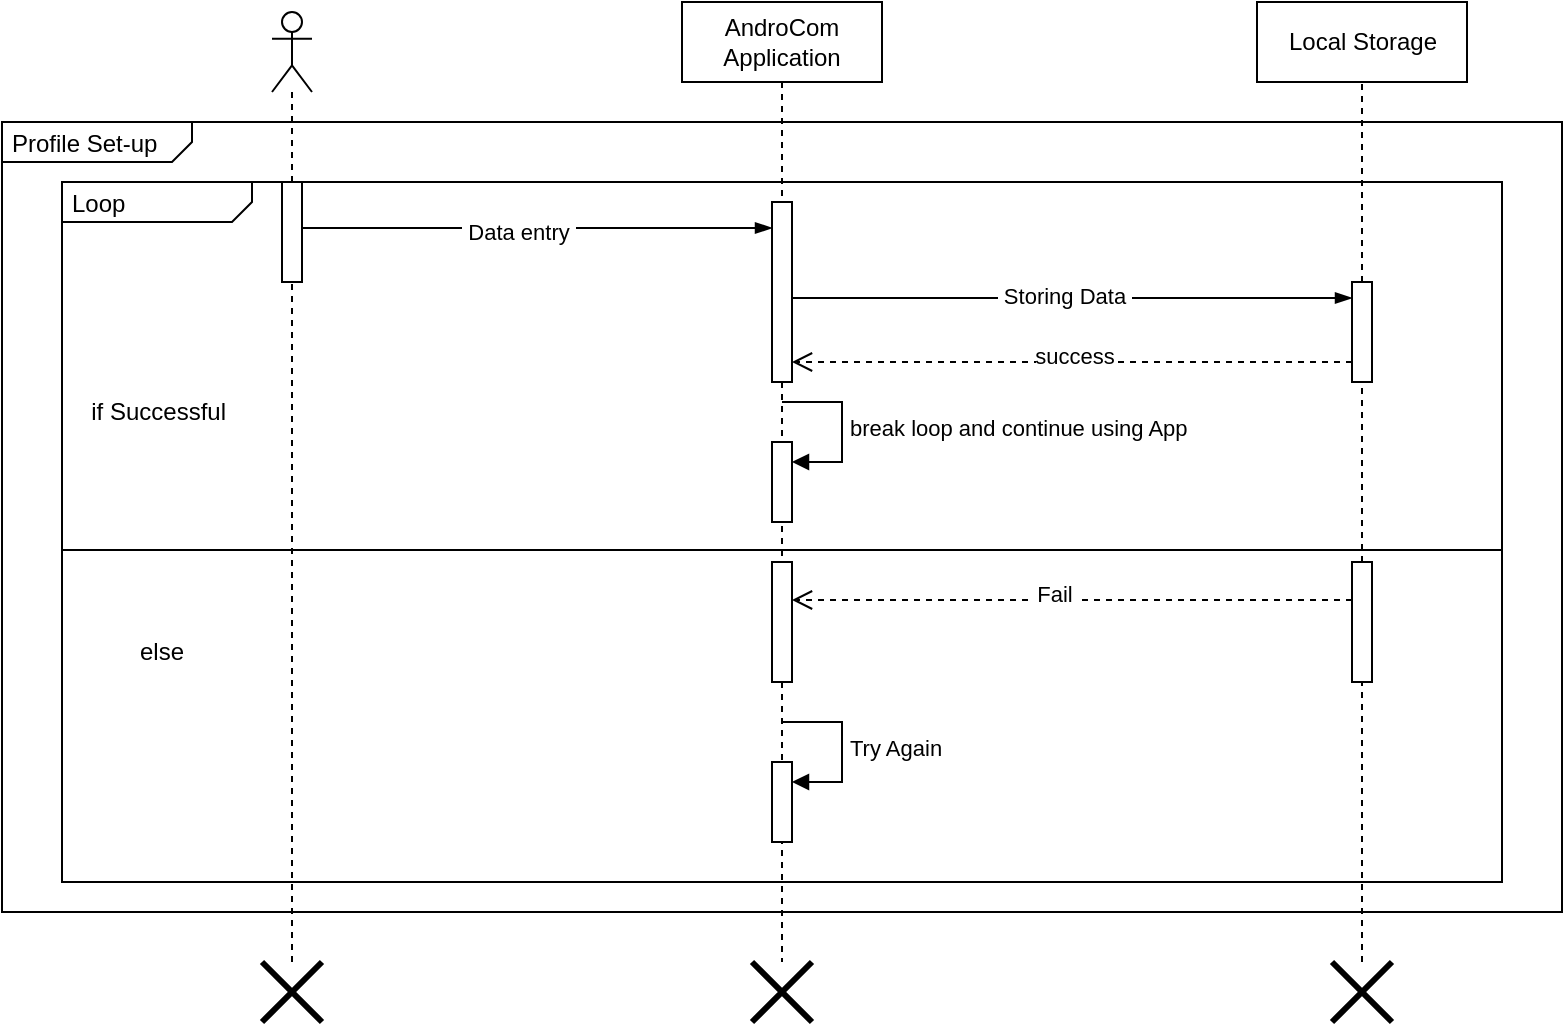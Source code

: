 <mxfile version="22.0.8" type="device">
  <diagram name="Page-1" id="2YBvvXClWsGukQMizWep">
    <mxGraphModel dx="977" dy="577" grid="1" gridSize="10" guides="1" tooltips="1" connect="1" arrows="1" fold="1" page="1" pageScale="1" pageWidth="850" pageHeight="1100" math="0" shadow="0">
      <root>
        <mxCell id="0" />
        <mxCell id="1" parent="0" />
        <mxCell id="bUbZ-e89j6tAC8CVxlZ--16" value="AndroCom&lt;br&gt;Application" style="shape=umlLifeline;perimeter=lifelinePerimeter;whiteSpace=wrap;html=1;container=1;dropTarget=0;collapsible=0;recursiveResize=0;outlineConnect=0;portConstraint=eastwest;newEdgeStyle={&quot;edgeStyle&quot;:&quot;elbowEdgeStyle&quot;,&quot;elbow&quot;:&quot;vertical&quot;,&quot;curved&quot;:0,&quot;rounded&quot;:0};" parent="1" vertex="1">
          <mxGeometry x="375" y="80" width="100" height="480" as="geometry" />
        </mxCell>
        <mxCell id="bUbZ-e89j6tAC8CVxlZ--36" value="" style="html=1;points=[[0,0,0,0,5],[0,1,0,0,-5],[1,0,0,0,5],[1,1,0,0,-5]];perimeter=orthogonalPerimeter;outlineConnect=0;targetShapes=umlLifeline;portConstraint=eastwest;newEdgeStyle={&quot;curved&quot;:0,&quot;rounded&quot;:0};" parent="bUbZ-e89j6tAC8CVxlZ--16" vertex="1">
          <mxGeometry x="45" y="100" width="10" height="90" as="geometry" />
        </mxCell>
        <mxCell id="Kf2tS1usBAQeKIj0hVRh-18" value="" style="html=1;points=[[0,0,0,0,5],[0,1,0,0,-5],[1,0,0,0,5],[1,1,0,0,-5]];perimeter=orthogonalPerimeter;outlineConnect=0;targetShapes=umlLifeline;portConstraint=eastwest;newEdgeStyle={&quot;curved&quot;:0,&quot;rounded&quot;:0};" parent="bUbZ-e89j6tAC8CVxlZ--16" vertex="1">
          <mxGeometry x="45" y="220" width="10" height="40" as="geometry" />
        </mxCell>
        <mxCell id="Kf2tS1usBAQeKIj0hVRh-19" value="break loop and continue using App" style="html=1;align=left;spacingLeft=2;endArrow=block;rounded=0;edgeStyle=orthogonalEdgeStyle;curved=0;rounded=0;" parent="bUbZ-e89j6tAC8CVxlZ--16" target="Kf2tS1usBAQeKIj0hVRh-18" edge="1">
          <mxGeometry x="0.012" relative="1" as="geometry">
            <mxPoint x="50" y="200" as="sourcePoint" />
            <Array as="points">
              <mxPoint x="80" y="230" />
            </Array>
            <mxPoint as="offset" />
          </mxGeometry>
        </mxCell>
        <mxCell id="Kf2tS1usBAQeKIj0hVRh-24" value="" style="html=1;points=[[0,0,0,0,5],[0,1,0,0,-5],[1,0,0,0,5],[1,1,0,0,-5]];perimeter=orthogonalPerimeter;outlineConnect=0;targetShapes=umlLifeline;portConstraint=eastwest;newEdgeStyle={&quot;curved&quot;:0,&quot;rounded&quot;:0};" parent="bUbZ-e89j6tAC8CVxlZ--16" vertex="1">
          <mxGeometry x="45" y="280" width="10" height="60" as="geometry" />
        </mxCell>
        <mxCell id="Kf2tS1usBAQeKIj0hVRh-29" value="" style="html=1;points=[[0,0,0,0,5],[0,1,0,0,-5],[1,0,0,0,5],[1,1,0,0,-5]];perimeter=orthogonalPerimeter;outlineConnect=0;targetShapes=umlLifeline;portConstraint=eastwest;newEdgeStyle={&quot;curved&quot;:0,&quot;rounded&quot;:0};" parent="bUbZ-e89j6tAC8CVxlZ--16" vertex="1">
          <mxGeometry x="45" y="380" width="10" height="40" as="geometry" />
        </mxCell>
        <mxCell id="Kf2tS1usBAQeKIj0hVRh-30" value="Try Again" style="html=1;align=left;spacingLeft=2;endArrow=block;rounded=0;edgeStyle=orthogonalEdgeStyle;curved=0;rounded=0;" parent="bUbZ-e89j6tAC8CVxlZ--16" target="Kf2tS1usBAQeKIj0hVRh-29" edge="1">
          <mxGeometry relative="1" as="geometry">
            <mxPoint x="50" y="360" as="sourcePoint" />
            <Array as="points">
              <mxPoint x="80" y="390" />
            </Array>
          </mxGeometry>
        </mxCell>
        <mxCell id="bUbZ-e89j6tAC8CVxlZ--27" value="" style="shape=umlLifeline;perimeter=lifelinePerimeter;whiteSpace=wrap;html=1;container=1;dropTarget=0;collapsible=0;recursiveResize=0;outlineConnect=0;portConstraint=eastwest;newEdgeStyle={&quot;curved&quot;:0,&quot;rounded&quot;:0};participant=umlActor;" parent="1" vertex="1">
          <mxGeometry x="170" y="85" width="20" height="475" as="geometry" />
        </mxCell>
        <mxCell id="bUbZ-e89j6tAC8CVxlZ--33" value="" style="html=1;points=[[0,0,0,0,5],[0,1,0,0,-5],[1,0,0,0,5],[1,1,0,0,-5]];perimeter=orthogonalPerimeter;outlineConnect=0;targetShapes=umlLifeline;portConstraint=eastwest;newEdgeStyle={&quot;curved&quot;:0,&quot;rounded&quot;:0};" parent="bUbZ-e89j6tAC8CVxlZ--27" vertex="1">
          <mxGeometry x="5" y="85" width="10" height="50" as="geometry" />
        </mxCell>
        <mxCell id="bUbZ-e89j6tAC8CVxlZ--37" value="" style="fontSize=12;html=1;endArrow=blockThin;endFill=1;rounded=0;entryX=0;entryY=0.16;entryDx=0;entryDy=0;entryPerimeter=0;" parent="1" target="bUbZ-e89j6tAC8CVxlZ--35" edge="1">
          <mxGeometry width="160" relative="1" as="geometry">
            <mxPoint x="430" y="228" as="sourcePoint" />
            <mxPoint x="740" y="228" as="targetPoint" />
          </mxGeometry>
        </mxCell>
        <mxCell id="bUbZ-e89j6tAC8CVxlZ--41" value="&amp;nbsp;Storing Data&amp;nbsp;" style="edgeLabel;html=1;align=center;verticalAlign=middle;resizable=0;points=[];" parent="bUbZ-e89j6tAC8CVxlZ--37" vertex="1" connectable="0">
          <mxGeometry x="-0.032" y="1" relative="1" as="geometry">
            <mxPoint as="offset" />
          </mxGeometry>
        </mxCell>
        <mxCell id="bUbZ-e89j6tAC8CVxlZ--38" value="" style="fontSize=12;html=1;endArrow=blockThin;endFill=1;rounded=0;" parent="1" edge="1">
          <mxGeometry width="160" relative="1" as="geometry">
            <mxPoint x="185" y="193" as="sourcePoint" />
            <mxPoint x="420" y="193" as="targetPoint" />
            <Array as="points">
              <mxPoint x="340" y="193" />
            </Array>
          </mxGeometry>
        </mxCell>
        <mxCell id="bUbZ-e89j6tAC8CVxlZ--40" value="&amp;nbsp;Data entry&amp;nbsp;" style="edgeLabel;html=1;align=center;verticalAlign=middle;resizable=0;points=[];" parent="bUbZ-e89j6tAC8CVxlZ--38" vertex="1" connectable="0">
          <mxGeometry x="-0.086" y="-2" relative="1" as="geometry">
            <mxPoint as="offset" />
          </mxGeometry>
        </mxCell>
        <mxCell id="bUbZ-e89j6tAC8CVxlZ--43" value="" style="html=1;verticalAlign=bottom;endArrow=open;dashed=1;endSize=8;curved=0;rounded=0;" parent="1" source="bUbZ-e89j6tAC8CVxlZ--35" edge="1">
          <mxGeometry x="-0.036" y="-4" relative="1" as="geometry">
            <mxPoint x="740" y="260" as="sourcePoint" />
            <mxPoint x="430" y="260" as="targetPoint" />
            <Array as="points">
              <mxPoint x="605" y="260" />
            </Array>
            <mxPoint as="offset" />
          </mxGeometry>
        </mxCell>
        <mxCell id="bUbZ-e89j6tAC8CVxlZ--44" value="success" style="edgeLabel;html=1;align=center;verticalAlign=middle;resizable=0;points=[];" parent="bUbZ-e89j6tAC8CVxlZ--43" vertex="1" connectable="0">
          <mxGeometry x="0.12" y="-3" relative="1" as="geometry">
            <mxPoint x="18" as="offset" />
          </mxGeometry>
        </mxCell>
        <mxCell id="bUbZ-e89j6tAC8CVxlZ--46" value="" style="html=1;verticalAlign=bottom;endArrow=open;dashed=1;endSize=8;curved=0;rounded=0;" parent="1" source="Kf2tS1usBAQeKIj0hVRh-20" edge="1">
          <mxGeometry x="-0.036" y="-4" relative="1" as="geometry">
            <mxPoint x="700" y="379" as="sourcePoint" />
            <mxPoint x="430" y="379" as="targetPoint" />
            <Array as="points" />
            <mxPoint as="offset" />
          </mxGeometry>
        </mxCell>
        <mxCell id="bUbZ-e89j6tAC8CVxlZ--47" value="&amp;nbsp;Fail&amp;nbsp;" style="edgeLabel;html=1;align=center;verticalAlign=middle;resizable=0;points=[];" parent="bUbZ-e89j6tAC8CVxlZ--46" vertex="1" connectable="0">
          <mxGeometry x="0.12" y="-3" relative="1" as="geometry">
            <mxPoint x="8" as="offset" />
          </mxGeometry>
        </mxCell>
        <mxCell id="bUbZ-e89j6tAC8CVxlZ--50" value="" style="shape=umlDestroy;whiteSpace=wrap;html=1;strokeWidth=3;targetShapes=umlLifeline;" parent="1" vertex="1">
          <mxGeometry x="165" y="560" width="30" height="30" as="geometry" />
        </mxCell>
        <mxCell id="bUbZ-e89j6tAC8CVxlZ--51" value="" style="shape=umlDestroy;whiteSpace=wrap;html=1;strokeWidth=3;targetShapes=umlLifeline;" parent="1" vertex="1">
          <mxGeometry x="700" y="560" width="30" height="30" as="geometry" />
        </mxCell>
        <mxCell id="bUbZ-e89j6tAC8CVxlZ--52" value="" style="shape=umlDestroy;whiteSpace=wrap;html=1;strokeWidth=3;targetShapes=umlLifeline;" parent="1" vertex="1">
          <mxGeometry x="410" y="560" width="30" height="30" as="geometry" />
        </mxCell>
        <mxCell id="bUbZ-e89j6tAC8CVxlZ--53" value="&lt;p style=&quot;margin:0px;margin-top:4px;margin-left:5px;text-align:left;&quot;&gt;Profile Set-up&amp;nbsp;&lt;br&gt;&lt;/p&gt;" style="html=1;shape=mxgraph.sysml.package;overflow=fill;labelX=95;align=left;spacingLeft=5;verticalAlign=top;spacingTop=-3;fillColor=none;" parent="1" vertex="1">
          <mxGeometry x="35" y="140" width="780" height="395" as="geometry" />
        </mxCell>
        <mxCell id="bUbZ-e89j6tAC8CVxlZ--64" value="if Successful&amp;nbsp;" style="text;html=1;strokeColor=none;fillColor=none;align=center;verticalAlign=middle;whiteSpace=wrap;rounded=0;" parent="1" vertex="1">
          <mxGeometry x="60" y="270" width="110" height="30" as="geometry" />
        </mxCell>
        <mxCell id="bUbZ-e89j6tAC8CVxlZ--65" value="else" style="text;html=1;strokeColor=none;fillColor=none;align=center;verticalAlign=middle;whiteSpace=wrap;rounded=0;" parent="1" vertex="1">
          <mxGeometry x="60" y="390" width="110" height="30" as="geometry" />
        </mxCell>
        <mxCell id="Kf2tS1usBAQeKIj0hVRh-6" value="" style="endArrow=none;dashed=1;html=1;strokeWidth=1;rounded=0;" parent="1" source="bUbZ-e89j6tAC8CVxlZ--35" target="cfWHpjNH2Blvnu2BDs40-2" edge="1">
          <mxGeometry width="50" height="50" relative="1" as="geometry">
            <mxPoint x="750" y="380" as="sourcePoint" />
            <mxPoint x="715" y="130" as="targetPoint" />
          </mxGeometry>
        </mxCell>
        <mxCell id="Kf2tS1usBAQeKIj0hVRh-9" value="" style="endArrow=none;dashed=1;html=1;strokeWidth=1;rounded=0;entryX=0.5;entryY=1;entryDx=0;entryDy=0;entryPerimeter=0;" parent="1" source="Kf2tS1usBAQeKIj0hVRh-20" target="bUbZ-e89j6tAC8CVxlZ--35" edge="1">
          <mxGeometry width="50" height="50" relative="1" as="geometry">
            <mxPoint x="750" y="470" as="sourcePoint" />
            <mxPoint x="750" y="130" as="targetPoint" />
          </mxGeometry>
        </mxCell>
        <mxCell id="bUbZ-e89j6tAC8CVxlZ--35" value="" style="html=1;points=[[0,0,0,0,5],[0,1,0,0,-5],[1,0,0,0,5],[1,1,0,0,-5]];perimeter=orthogonalPerimeter;outlineConnect=0;targetShapes=umlLifeline;portConstraint=eastwest;newEdgeStyle={&quot;curved&quot;:0,&quot;rounded&quot;:0};" parent="1" vertex="1">
          <mxGeometry x="710" y="220" width="10" height="50" as="geometry" />
        </mxCell>
        <mxCell id="Kf2tS1usBAQeKIj0hVRh-21" value="" style="endArrow=none;dashed=1;html=1;strokeWidth=1;rounded=0;entryX=0.5;entryY=1;entryDx=0;entryDy=0;entryPerimeter=0;" parent="1" target="Kf2tS1usBAQeKIj0hVRh-20" edge="1">
          <mxGeometry width="50" height="50" relative="1" as="geometry">
            <mxPoint x="715" y="560" as="sourcePoint" />
            <mxPoint x="750" y="270" as="targetPoint" />
          </mxGeometry>
        </mxCell>
        <mxCell id="Kf2tS1usBAQeKIj0hVRh-20" value="" style="html=1;points=[[0,0,0,0,5],[0,1,0,0,-5],[1,0,0,0,5],[1,1,0,0,-5]];perimeter=orthogonalPerimeter;outlineConnect=0;targetShapes=umlLifeline;portConstraint=eastwest;newEdgeStyle={&quot;curved&quot;:0,&quot;rounded&quot;:0};" parent="1" vertex="1">
          <mxGeometry x="710" y="360" width="10" height="60" as="geometry" />
        </mxCell>
        <mxCell id="Kf2tS1usBAQeKIj0hVRh-31" value="&lt;p style=&quot;margin:0px;margin-top:4px;margin-left:5px;text-align:left;&quot;&gt;Loop&lt;br&gt;&lt;/p&gt;" style="html=1;shape=mxgraph.sysml.package;overflow=fill;labelX=95;align=left;spacingLeft=5;verticalAlign=top;spacingTop=-3;fillColor=none;" parent="1" vertex="1">
          <mxGeometry x="65" y="170" width="720" height="350" as="geometry" />
        </mxCell>
        <mxCell id="Kf2tS1usBAQeKIj0hVRh-38" value="" style="line;strokeWidth=1;fillColor=none;align=left;verticalAlign=middle;spacingTop=-1;spacingLeft=3;spacingRight=3;rotatable=0;labelPosition=right;points=[];portConstraint=eastwest;strokeColor=inherit;" parent="1" vertex="1">
          <mxGeometry x="65" y="350" width="720" height="8" as="geometry" />
        </mxCell>
        <mxCell id="cfWHpjNH2Blvnu2BDs40-2" value="Local Storage" style="rounded=0;whiteSpace=wrap;html=1;" vertex="1" parent="1">
          <mxGeometry x="662.5" y="80" width="105" height="40" as="geometry" />
        </mxCell>
      </root>
    </mxGraphModel>
  </diagram>
</mxfile>

